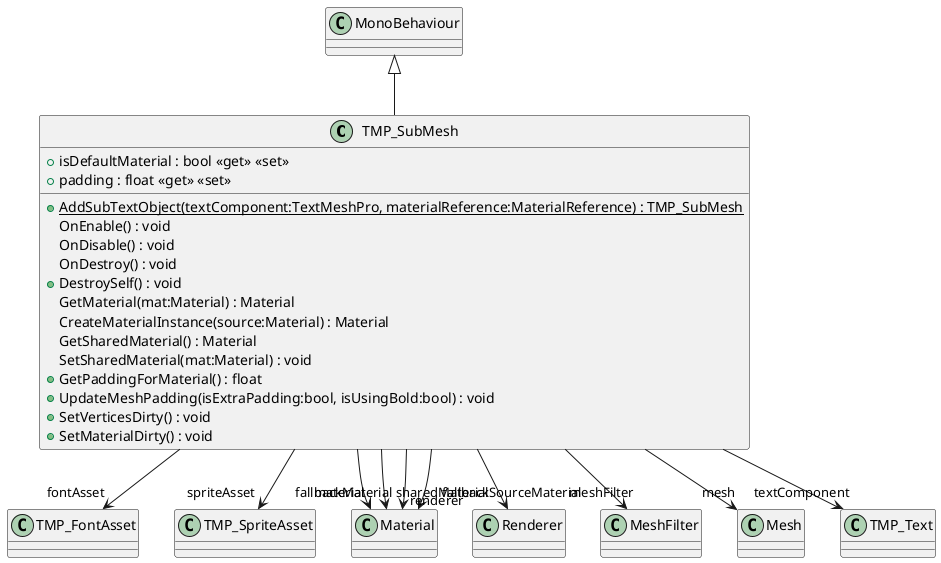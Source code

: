 @startuml
class TMP_SubMesh {
    + isDefaultMaterial : bool <<get>> <<set>>
    + padding : float <<get>> <<set>>
    + {static} AddSubTextObject(textComponent:TextMeshPro, materialReference:MaterialReference) : TMP_SubMesh
    OnEnable() : void
    OnDisable() : void
    OnDestroy() : void
    + DestroySelf() : void
    GetMaterial(mat:Material) : Material
    CreateMaterialInstance(source:Material) : Material
    GetSharedMaterial() : Material
    SetSharedMaterial(mat:Material) : void
    + GetPaddingForMaterial() : float
    + UpdateMeshPadding(isExtraPadding:bool, isUsingBold:bool) : void
    + SetVerticesDirty() : void
    + SetMaterialDirty() : void
}
MonoBehaviour <|-- TMP_SubMesh
TMP_SubMesh --> "fontAsset" TMP_FontAsset
TMP_SubMesh --> "spriteAsset" TMP_SpriteAsset
TMP_SubMesh --> "material" Material
TMP_SubMesh --> "sharedMaterial" Material
TMP_SubMesh --> "fallbackMaterial" Material
TMP_SubMesh --> "fallbackSourceMaterial" Material
TMP_SubMesh --> "renderer" Renderer
TMP_SubMesh --> "meshFilter" MeshFilter
TMP_SubMesh --> "mesh" Mesh
TMP_SubMesh --> "textComponent" TMP_Text
@enduml
